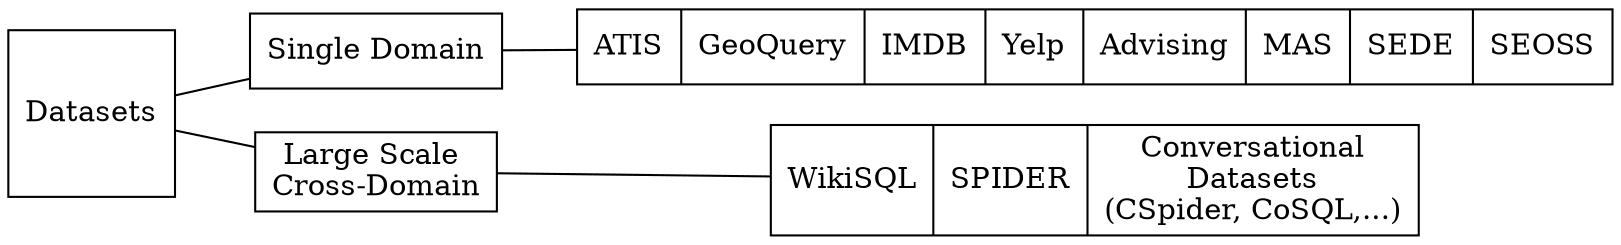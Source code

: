 graph G {
	node [shape=record];
    rankdir=LR;
    
	Datasets [shape=square];
	db [label = "{ATIS|GeoQuery|IMDB|Yelp|Advising|MAS|SEDE|SEOSS}"];
	Datasets -- "Single Domain" -- db;

	ds [label = "{WikiSQL|SPIDER|Conversational\nDatasets\n(CSpider, CoSQL,...)}"];
	Datasets -- "Large Scale \nCross-Domain"  -- ds;
}
